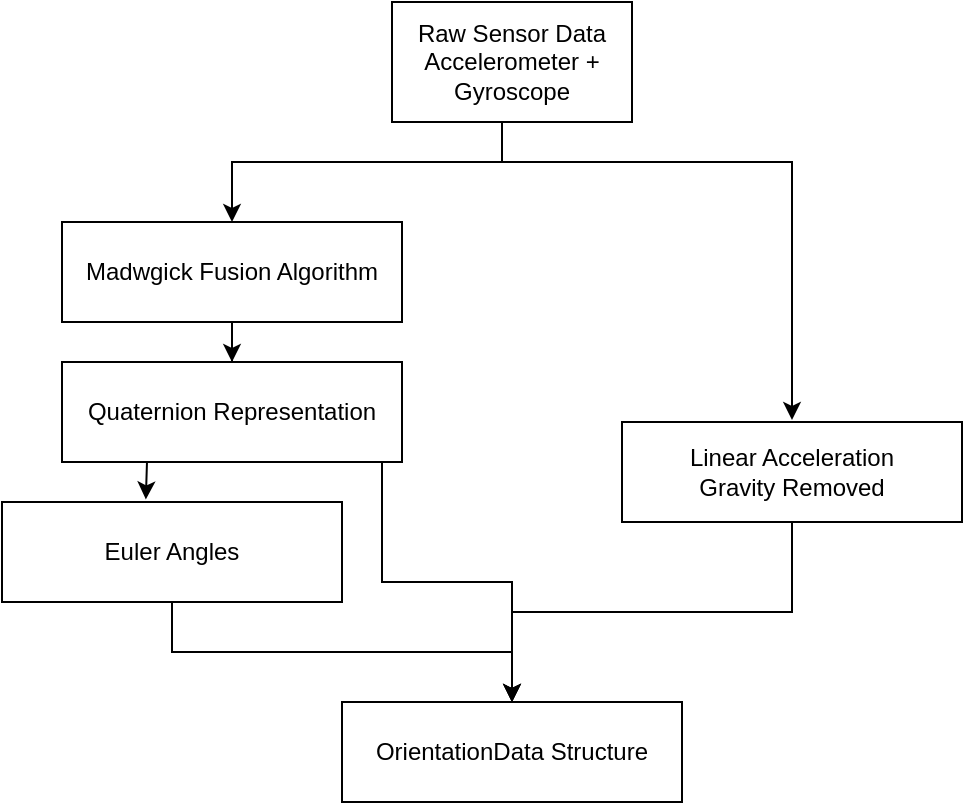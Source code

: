 <mxfile version="27.1.4">
  <diagram name="Página-1" id="qU9S0WPeDxovbg02cj60">
    <mxGraphModel dx="983" dy="619" grid="1" gridSize="10" guides="1" tooltips="1" connect="1" arrows="1" fold="1" page="1" pageScale="1" pageWidth="1169" pageHeight="827" math="0" shadow="0">
      <root>
        <mxCell id="0" />
        <mxCell id="1" parent="0" />
        <mxCell id="xGIeMJBG01ZFiHaeN9F7-4" style="edgeStyle=orthogonalEdgeStyle;rounded=0;orthogonalLoop=1;jettySize=auto;html=1;entryX=0.5;entryY=0;entryDx=0;entryDy=0;" edge="1" parent="1" source="xGIeMJBG01ZFiHaeN9F7-1" target="xGIeMJBG01ZFiHaeN9F7-2">
          <mxGeometry relative="1" as="geometry">
            <Array as="points">
              <mxPoint x="580" y="130" />
              <mxPoint x="445" y="130" />
            </Array>
          </mxGeometry>
        </mxCell>
        <mxCell id="xGIeMJBG01ZFiHaeN9F7-7" style="edgeStyle=orthogonalEdgeStyle;rounded=0;orthogonalLoop=1;jettySize=auto;html=1;entryX=0.5;entryY=0;entryDx=0;entryDy=0;" edge="1" parent="1">
          <mxGeometry relative="1" as="geometry">
            <mxPoint x="570" y="109" as="sourcePoint" />
            <mxPoint x="725" y="259" as="targetPoint" />
            <Array as="points">
              <mxPoint x="580" y="109" />
              <mxPoint x="580" y="130" />
              <mxPoint x="725" y="130" />
            </Array>
          </mxGeometry>
        </mxCell>
        <mxCell id="xGIeMJBG01ZFiHaeN9F7-1" value="Raw Sensor Data&lt;div&gt;Accelerometer + Gyroscope&lt;/div&gt;" style="rounded=0;whiteSpace=wrap;html=1;" vertex="1" parent="1">
          <mxGeometry x="525" y="50" width="120" height="60" as="geometry" />
        </mxCell>
        <mxCell id="xGIeMJBG01ZFiHaeN9F7-5" style="edgeStyle=orthogonalEdgeStyle;rounded=0;orthogonalLoop=1;jettySize=auto;html=1;entryX=0.5;entryY=0;entryDx=0;entryDy=0;" edge="1" parent="1" source="xGIeMJBG01ZFiHaeN9F7-2" target="xGIeMJBG01ZFiHaeN9F7-3">
          <mxGeometry relative="1" as="geometry" />
        </mxCell>
        <mxCell id="xGIeMJBG01ZFiHaeN9F7-2" value="Madwgick Fusion Algorithm" style="rounded=0;whiteSpace=wrap;html=1;" vertex="1" parent="1">
          <mxGeometry x="360" y="160" width="170" height="50" as="geometry" />
        </mxCell>
        <mxCell id="xGIeMJBG01ZFiHaeN9F7-10" style="edgeStyle=orthogonalEdgeStyle;rounded=0;orthogonalLoop=1;jettySize=auto;html=1;entryX=0.5;entryY=0;entryDx=0;entryDy=0;" edge="1" parent="1" source="xGIeMJBG01ZFiHaeN9F7-3" target="xGIeMJBG01ZFiHaeN9F7-8">
          <mxGeometry relative="1" as="geometry">
            <Array as="points">
              <mxPoint x="520" y="340" />
              <mxPoint x="585" y="340" />
            </Array>
          </mxGeometry>
        </mxCell>
        <mxCell id="xGIeMJBG01ZFiHaeN9F7-3" value="Quaternion Representation" style="rounded=0;whiteSpace=wrap;html=1;" vertex="1" parent="1">
          <mxGeometry x="360" y="230" width="170" height="50" as="geometry" />
        </mxCell>
        <mxCell id="xGIeMJBG01ZFiHaeN9F7-9" style="edgeStyle=orthogonalEdgeStyle;rounded=0;orthogonalLoop=1;jettySize=auto;html=1;entryX=0.5;entryY=0;entryDx=0;entryDy=0;" edge="1" parent="1" source="xGIeMJBG01ZFiHaeN9F7-6" target="xGIeMJBG01ZFiHaeN9F7-8">
          <mxGeometry relative="1" as="geometry" />
        </mxCell>
        <mxCell id="xGIeMJBG01ZFiHaeN9F7-6" value="Linear Acceleration&lt;div&gt;Gravity Removed&lt;/div&gt;" style="rounded=0;whiteSpace=wrap;html=1;" vertex="1" parent="1">
          <mxGeometry x="640" y="260" width="170" height="50" as="geometry" />
        </mxCell>
        <mxCell id="xGIeMJBG01ZFiHaeN9F7-8" value="OrientationData Structure" style="rounded=0;whiteSpace=wrap;html=1;" vertex="1" parent="1">
          <mxGeometry x="500" y="400" width="170" height="50" as="geometry" />
        </mxCell>
        <mxCell id="xGIeMJBG01ZFiHaeN9F7-13" style="edgeStyle=orthogonalEdgeStyle;rounded=0;orthogonalLoop=1;jettySize=auto;html=1;entryX=0.5;entryY=0;entryDx=0;entryDy=0;" edge="1" parent="1" source="xGIeMJBG01ZFiHaeN9F7-11" target="xGIeMJBG01ZFiHaeN9F7-8">
          <mxGeometry relative="1" as="geometry" />
        </mxCell>
        <mxCell id="xGIeMJBG01ZFiHaeN9F7-11" value="Euler Angles" style="rounded=0;whiteSpace=wrap;html=1;" vertex="1" parent="1">
          <mxGeometry x="330" y="300" width="170" height="50" as="geometry" />
        </mxCell>
        <mxCell id="xGIeMJBG01ZFiHaeN9F7-12" style="edgeStyle=orthogonalEdgeStyle;rounded=0;orthogonalLoop=1;jettySize=auto;html=1;exitX=0.25;exitY=1;exitDx=0;exitDy=0;entryX=0.423;entryY=-0.026;entryDx=0;entryDy=0;entryPerimeter=0;" edge="1" parent="1" source="xGIeMJBG01ZFiHaeN9F7-3" target="xGIeMJBG01ZFiHaeN9F7-11">
          <mxGeometry relative="1" as="geometry" />
        </mxCell>
      </root>
    </mxGraphModel>
  </diagram>
</mxfile>
